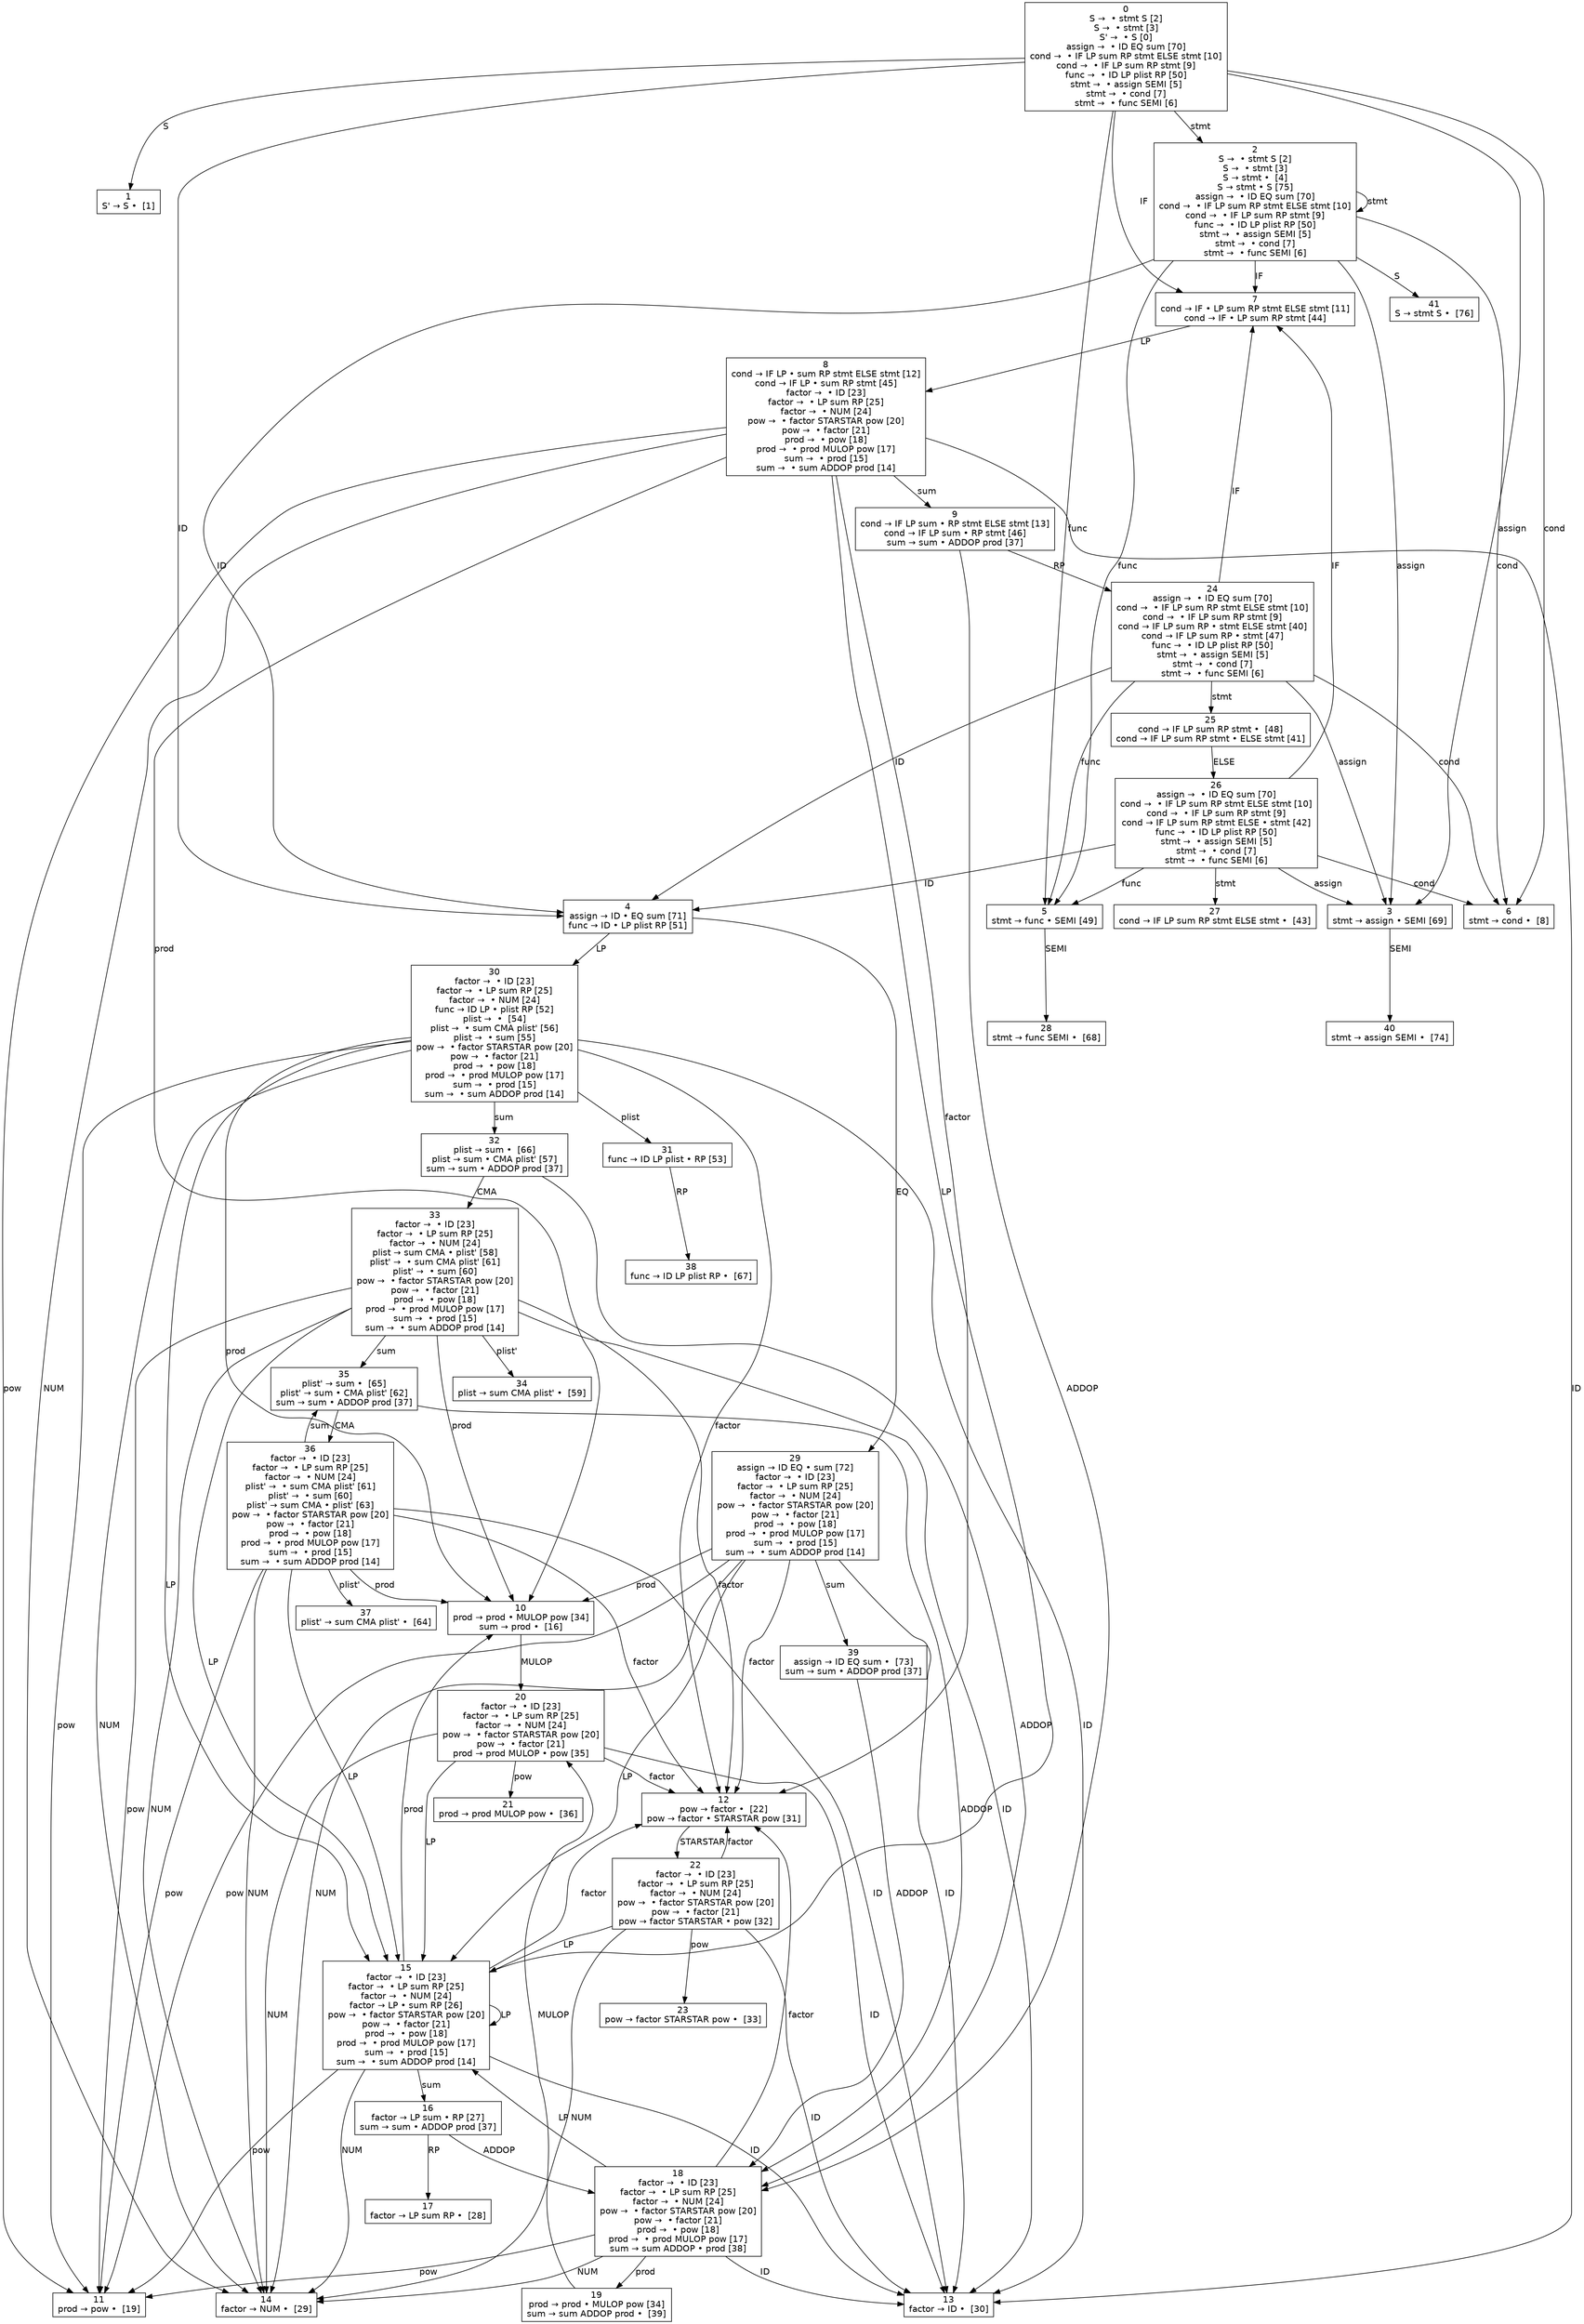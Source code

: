 digraph d{
node [fontname=Helvetica,shape=box];
edge [fontname=Helvetica];
n0 [label=<0<br />S →  • stmt S [2]<br />S →  • stmt [3]<br />S' →  • S [0]<br />assign →  • ID EQ sum [70]<br />cond →  • IF LP sum RP stmt ELSE stmt [10]<br />cond →  • IF LP sum RP stmt [9]<br />func →  • ID LP plist RP [50]<br />stmt →  • assign SEMI [5]<br />stmt →  • cond [7]<br />stmt →  • func SEMI [6]>];
n1 [label=<1<br />S' → S •  [1]>];
n2 [label=<2<br />S →  • stmt S [2]<br />S →  • stmt [3]<br />S → stmt •  [4]<br />S → stmt • S [75]<br />assign →  • ID EQ sum [70]<br />cond →  • IF LP sum RP stmt ELSE stmt [10]<br />cond →  • IF LP sum RP stmt [9]<br />func →  • ID LP plist RP [50]<br />stmt →  • assign SEMI [5]<br />stmt →  • cond [7]<br />stmt →  • func SEMI [6]>];
n3 [label=<3<br />stmt → assign • SEMI [69]>];
n4 [label=<4<br />assign → ID • EQ sum [71]<br />func → ID • LP plist RP [51]>];
n5 [label=<5<br />stmt → func • SEMI [49]>];
n6 [label=<6<br />stmt → cond •  [8]>];
n7 [label=<7<br />cond → IF • LP sum RP stmt ELSE stmt [11]<br />cond → IF • LP sum RP stmt [44]>];
n8 [label=<8<br />cond → IF LP • sum RP stmt ELSE stmt [12]<br />cond → IF LP • sum RP stmt [45]<br />factor →  • ID [23]<br />factor →  • LP sum RP [25]<br />factor →  • NUM [24]<br />pow →  • factor STARSTAR pow [20]<br />pow →  • factor [21]<br />prod →  • pow [18]<br />prod →  • prod MULOP pow [17]<br />sum →  • prod [15]<br />sum →  • sum ADDOP prod [14]>];
n9 [label=<9<br />cond → IF LP sum • RP stmt ELSE stmt [13]<br />cond → IF LP sum • RP stmt [46]<br />sum → sum • ADDOP prod [37]>];
n10 [label=<10<br />prod → prod • MULOP pow [34]<br />sum → prod •  [16]>];
n11 [label=<11<br />prod → pow •  [19]>];
n12 [label=<12<br />pow → factor •  [22]<br />pow → factor • STARSTAR pow [31]>];
n13 [label=<13<br />factor → ID •  [30]>];
n14 [label=<14<br />factor → NUM •  [29]>];
n15 [label=<15<br />factor →  • ID [23]<br />factor →  • LP sum RP [25]<br />factor →  • NUM [24]<br />factor → LP • sum RP [26]<br />pow →  • factor STARSTAR pow [20]<br />pow →  • factor [21]<br />prod →  • pow [18]<br />prod →  • prod MULOP pow [17]<br />sum →  • prod [15]<br />sum →  • sum ADDOP prod [14]>];
n16 [label=<16<br />factor → LP sum • RP [27]<br />sum → sum • ADDOP prod [37]>];
n17 [label=<17<br />factor → LP sum RP •  [28]>];
n18 [label=<18<br />factor →  • ID [23]<br />factor →  • LP sum RP [25]<br />factor →  • NUM [24]<br />pow →  • factor STARSTAR pow [20]<br />pow →  • factor [21]<br />prod →  • pow [18]<br />prod →  • prod MULOP pow [17]<br />sum → sum ADDOP • prod [38]>];
n19 [label=<19<br />prod → prod • MULOP pow [34]<br />sum → sum ADDOP prod •  [39]>];
n20 [label=<20<br />factor →  • ID [23]<br />factor →  • LP sum RP [25]<br />factor →  • NUM [24]<br />pow →  • factor STARSTAR pow [20]<br />pow →  • factor [21]<br />prod → prod MULOP • pow [35]>];
n21 [label=<21<br />prod → prod MULOP pow •  [36]>];
n22 [label=<22<br />factor →  • ID [23]<br />factor →  • LP sum RP [25]<br />factor →  • NUM [24]<br />pow →  • factor STARSTAR pow [20]<br />pow →  • factor [21]<br />pow → factor STARSTAR • pow [32]>];
n23 [label=<23<br />pow → factor STARSTAR pow •  [33]>];
n24 [label=<24<br />assign →  • ID EQ sum [70]<br />cond →  • IF LP sum RP stmt ELSE stmt [10]<br />cond →  • IF LP sum RP stmt [9]<br />cond → IF LP sum RP • stmt ELSE stmt [40]<br />cond → IF LP sum RP • stmt [47]<br />func →  • ID LP plist RP [50]<br />stmt →  • assign SEMI [5]<br />stmt →  • cond [7]<br />stmt →  • func SEMI [6]>];
n25 [label=<25<br />cond → IF LP sum RP stmt •  [48]<br />cond → IF LP sum RP stmt • ELSE stmt [41]>];
n26 [label=<26<br />assign →  • ID EQ sum [70]<br />cond →  • IF LP sum RP stmt ELSE stmt [10]<br />cond →  • IF LP sum RP stmt [9]<br />cond → IF LP sum RP stmt ELSE • stmt [42]<br />func →  • ID LP plist RP [50]<br />stmt →  • assign SEMI [5]<br />stmt →  • cond [7]<br />stmt →  • func SEMI [6]>];
n27 [label=<27<br />cond → IF LP sum RP stmt ELSE stmt •  [43]>];
n28 [label=<28<br />stmt → func SEMI •  [68]>];
n29 [label=<29<br />assign → ID EQ • sum [72]<br />factor →  • ID [23]<br />factor →  • LP sum RP [25]<br />factor →  • NUM [24]<br />pow →  • factor STARSTAR pow [20]<br />pow →  • factor [21]<br />prod →  • pow [18]<br />prod →  • prod MULOP pow [17]<br />sum →  • prod [15]<br />sum →  • sum ADDOP prod [14]>];
n30 [label=<30<br />factor →  • ID [23]<br />factor →  • LP sum RP [25]<br />factor →  • NUM [24]<br />func → ID LP • plist RP [52]<br />plist →  •  [54]<br />plist →  • sum CMA plist' [56]<br />plist →  • sum [55]<br />pow →  • factor STARSTAR pow [20]<br />pow →  • factor [21]<br />prod →  • pow [18]<br />prod →  • prod MULOP pow [17]<br />sum →  • prod [15]<br />sum →  • sum ADDOP prod [14]>];
n31 [label=<31<br />func → ID LP plist • RP [53]>];
n32 [label=<32<br />plist → sum •  [66]<br />plist → sum • CMA plist' [57]<br />sum → sum • ADDOP prod [37]>];
n33 [label=<33<br />factor →  • ID [23]<br />factor →  • LP sum RP [25]<br />factor →  • NUM [24]<br />plist → sum CMA • plist' [58]<br />plist' →  • sum CMA plist' [61]<br />plist' →  • sum [60]<br />pow →  • factor STARSTAR pow [20]<br />pow →  • factor [21]<br />prod →  • pow [18]<br />prod →  • prod MULOP pow [17]<br />sum →  • prod [15]<br />sum →  • sum ADDOP prod [14]>];
n34 [label=<34<br />plist → sum CMA plist' •  [59]>];
n35 [label=<35<br />plist' → sum •  [65]<br />plist' → sum • CMA plist' [62]<br />sum → sum • ADDOP prod [37]>];
n36 [label=<36<br />factor →  • ID [23]<br />factor →  • LP sum RP [25]<br />factor →  • NUM [24]<br />plist' →  • sum CMA plist' [61]<br />plist' →  • sum [60]<br />plist' → sum CMA • plist' [63]<br />pow →  • factor STARSTAR pow [20]<br />pow →  • factor [21]<br />prod →  • pow [18]<br />prod →  • prod MULOP pow [17]<br />sum →  • prod [15]<br />sum →  • sum ADDOP prod [14]>];
n37 [label=<37<br />plist' → sum CMA plist' •  [64]>];
n38 [label=<38<br />func → ID LP plist RP •  [67]>];
n39 [label=<39<br />assign → ID EQ sum •  [73]<br />sum → sum • ADDOP prod [37]>];
n40 [label=<40<br />stmt → assign SEMI •  [74]>];
n41 [label=<41<br />S → stmt S •  [76]>];
n0 -> n1 [label="S"];
n0 -> n2 [label="stmt"];
n0 -> n3 [label="assign"];
n0 -> n4 [label="ID"];
n0 -> n5 [label="func"];
n0 -> n6 [label="cond"];
n0 -> n7 [label="IF"];
n2 -> n41 [label="S"];
n2 -> n2 [label="stmt"];
n2 -> n3 [label="assign"];
n2 -> n4 [label="ID"];
n2 -> n5 [label="func"];
n2 -> n6 [label="cond"];
n2 -> n7 [label="IF"];
n3 -> n40 [label="SEMI"];
n4 -> n29 [label="EQ"];
n4 -> n30 [label="LP"];
n5 -> n28 [label="SEMI"];
n7 -> n8 [label="LP"];
n8 -> n9 [label="sum"];
n8 -> n10 [label="prod"];
n8 -> n11 [label="pow"];
n8 -> n12 [label="factor"];
n8 -> n13 [label="ID"];
n8 -> n14 [label="NUM"];
n8 -> n15 [label="LP"];
n9 -> n24 [label="RP"];
n9 -> n18 [label="ADDOP"];
n10 -> n20 [label="MULOP"];
n12 -> n22 [label="STARSTAR"];
n15 -> n16 [label="sum"];
n15 -> n10 [label="prod"];
n15 -> n11 [label="pow"];
n15 -> n12 [label="factor"];
n15 -> n13 [label="ID"];
n15 -> n14 [label="NUM"];
n15 -> n15 [label="LP"];
n16 -> n17 [label="RP"];
n16 -> n18 [label="ADDOP"];
n18 -> n19 [label="prod"];
n18 -> n11 [label="pow"];
n18 -> n12 [label="factor"];
n18 -> n13 [label="ID"];
n18 -> n14 [label="NUM"];
n18 -> n15 [label="LP"];
n19 -> n20 [label="MULOP"];
n20 -> n21 [label="pow"];
n20 -> n12 [label="factor"];
n20 -> n13 [label="ID"];
n20 -> n14 [label="NUM"];
n20 -> n15 [label="LP"];
n22 -> n23 [label="pow"];
n22 -> n12 [label="factor"];
n22 -> n13 [label="ID"];
n22 -> n14 [label="NUM"];
n22 -> n15 [label="LP"];
n24 -> n25 [label="stmt"];
n24 -> n3 [label="assign"];
n24 -> n4 [label="ID"];
n24 -> n5 [label="func"];
n24 -> n6 [label="cond"];
n24 -> n7 [label="IF"];
n25 -> n26 [label="ELSE"];
n26 -> n27 [label="stmt"];
n26 -> n3 [label="assign"];
n26 -> n4 [label="ID"];
n26 -> n5 [label="func"];
n26 -> n6 [label="cond"];
n26 -> n7 [label="IF"];
n29 -> n39 [label="sum"];
n29 -> n10 [label="prod"];
n29 -> n11 [label="pow"];
n29 -> n12 [label="factor"];
n29 -> n13 [label="ID"];
n29 -> n14 [label="NUM"];
n29 -> n15 [label="LP"];
n30 -> n31 [label="plist"];
n30 -> n32 [label="sum"];
n30 -> n10 [label="prod"];
n30 -> n11 [label="pow"];
n30 -> n12 [label="factor"];
n30 -> n13 [label="ID"];
n30 -> n14 [label="NUM"];
n30 -> n15 [label="LP"];
n31 -> n38 [label="RP"];
n32 -> n18 [label="ADDOP"];
n32 -> n33 [label="CMA"];
n33 -> n34 [label="plist'"];
n33 -> n35 [label="sum"];
n33 -> n10 [label="prod"];
n33 -> n11 [label="pow"];
n33 -> n12 [label="factor"];
n33 -> n13 [label="ID"];
n33 -> n14 [label="NUM"];
n33 -> n15 [label="LP"];
n35 -> n18 [label="ADDOP"];
n35 -> n36 [label="CMA"];
n36 -> n37 [label="plist'"];
n36 -> n35 [label="sum"];
n36 -> n10 [label="prod"];
n36 -> n11 [label="pow"];
n36 -> n12 [label="factor"];
n36 -> n13 [label="ID"];
n36 -> n14 [label="NUM"];
n36 -> n15 [label="LP"];
n39 -> n18 [label="ADDOP"];
}